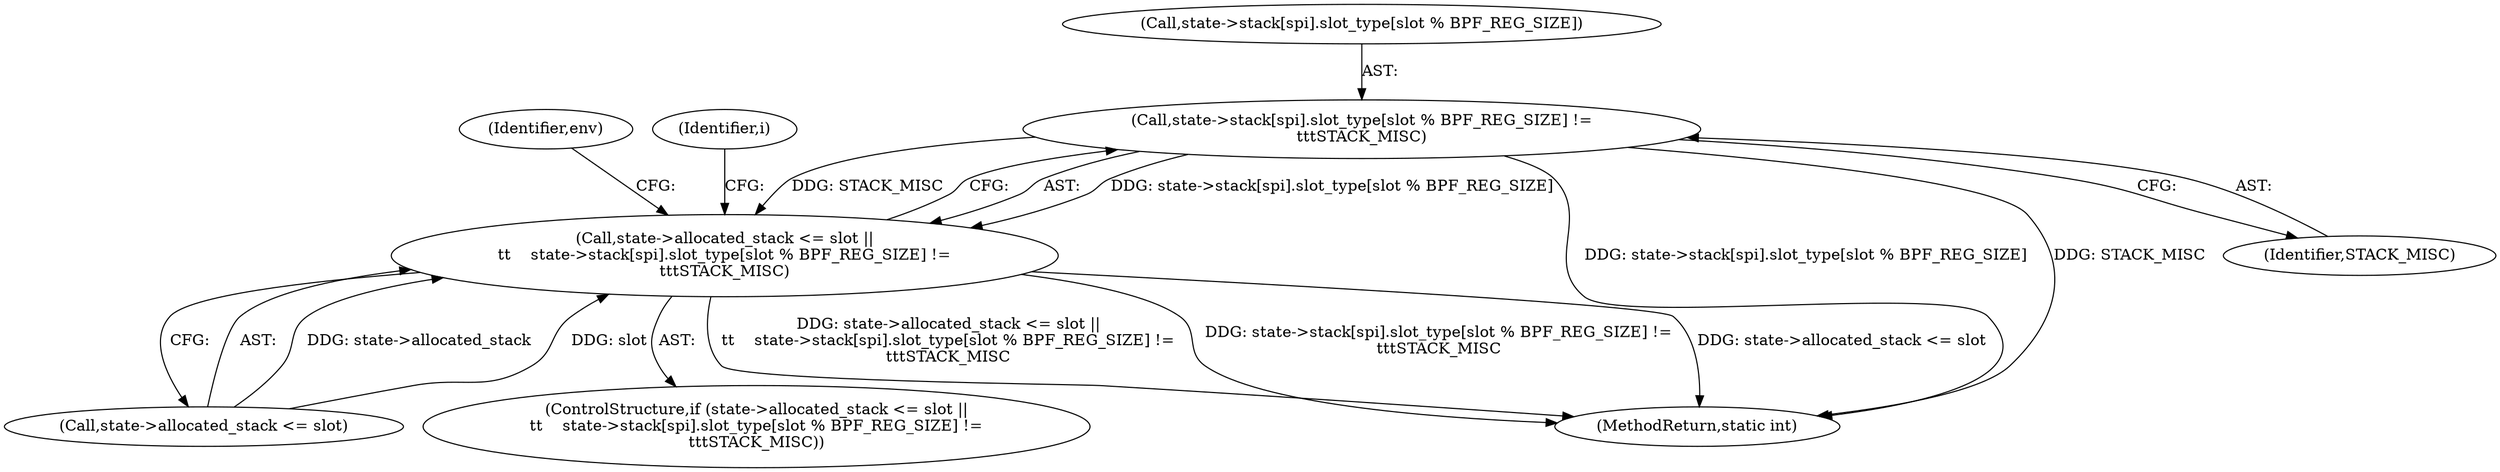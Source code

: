 digraph "0_linux_ea25f914dc164c8d56b36147ecc86bc65f83c469@array" {
"1000312" [label="(Call,state->stack[spi].slot_type[slot % BPF_REG_SIZE] !=\n\t\t\tSTACK_MISC)"];
"1000306" [label="(Call,state->allocated_stack <= slot ||\n\t\t    state->stack[spi].slot_type[slot % BPF_REG_SIZE] !=\n\t\t\tSTACK_MISC)"];
"1000312" [label="(Call,state->stack[spi].slot_type[slot % BPF_REG_SIZE] !=\n\t\t\tSTACK_MISC)"];
"1000337" [label="(MethodReturn,static int)"];
"1000307" [label="(Call,state->allocated_stack <= slot)"];
"1000327" [label="(Identifier,env)"];
"1000313" [label="(Call,state->stack[spi].slot_type[slot % BPF_REG_SIZE])"];
"1000305" [label="(ControlStructure,if (state->allocated_stack <= slot ||\n\t\t    state->stack[spi].slot_type[slot % BPF_REG_SIZE] !=\n\t\t\tSTACK_MISC))"];
"1000324" [label="(Identifier,STACK_MISC)"];
"1000306" [label="(Call,state->allocated_stack <= slot ||\n\t\t    state->stack[spi].slot_type[slot % BPF_REG_SIZE] !=\n\t\t\tSTACK_MISC)"];
"1000290" [label="(Identifier,i)"];
"1000312" -> "1000306"  [label="AST: "];
"1000312" -> "1000324"  [label="CFG: "];
"1000313" -> "1000312"  [label="AST: "];
"1000324" -> "1000312"  [label="AST: "];
"1000306" -> "1000312"  [label="CFG: "];
"1000312" -> "1000337"  [label="DDG: state->stack[spi].slot_type[slot % BPF_REG_SIZE]"];
"1000312" -> "1000337"  [label="DDG: STACK_MISC"];
"1000312" -> "1000306"  [label="DDG: state->stack[spi].slot_type[slot % BPF_REG_SIZE]"];
"1000312" -> "1000306"  [label="DDG: STACK_MISC"];
"1000306" -> "1000305"  [label="AST: "];
"1000306" -> "1000307"  [label="CFG: "];
"1000307" -> "1000306"  [label="AST: "];
"1000327" -> "1000306"  [label="CFG: "];
"1000290" -> "1000306"  [label="CFG: "];
"1000306" -> "1000337"  [label="DDG: state->stack[spi].slot_type[slot % BPF_REG_SIZE] !=\n\t\t\tSTACK_MISC"];
"1000306" -> "1000337"  [label="DDG: state->allocated_stack <= slot"];
"1000306" -> "1000337"  [label="DDG: state->allocated_stack <= slot ||\n\t\t    state->stack[spi].slot_type[slot % BPF_REG_SIZE] !=\n\t\t\tSTACK_MISC"];
"1000307" -> "1000306"  [label="DDG: state->allocated_stack"];
"1000307" -> "1000306"  [label="DDG: slot"];
}
